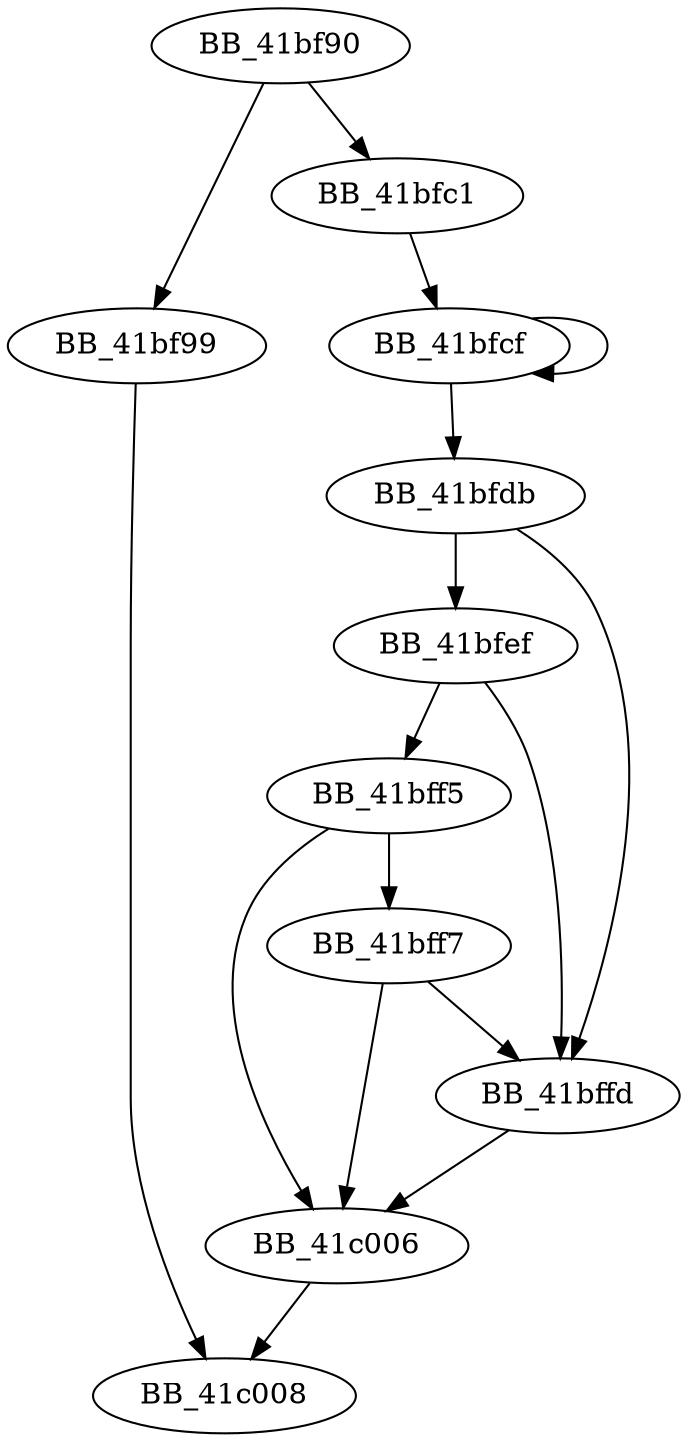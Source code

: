 DiGraph __aulldvrm{
BB_41bf90->BB_41bf99
BB_41bf90->BB_41bfc1
BB_41bf99->BB_41c008
BB_41bfc1->BB_41bfcf
BB_41bfcf->BB_41bfcf
BB_41bfcf->BB_41bfdb
BB_41bfdb->BB_41bfef
BB_41bfdb->BB_41bffd
BB_41bfef->BB_41bff5
BB_41bfef->BB_41bffd
BB_41bff5->BB_41bff7
BB_41bff5->BB_41c006
BB_41bff7->BB_41bffd
BB_41bff7->BB_41c006
BB_41bffd->BB_41c006
BB_41c006->BB_41c008
}
